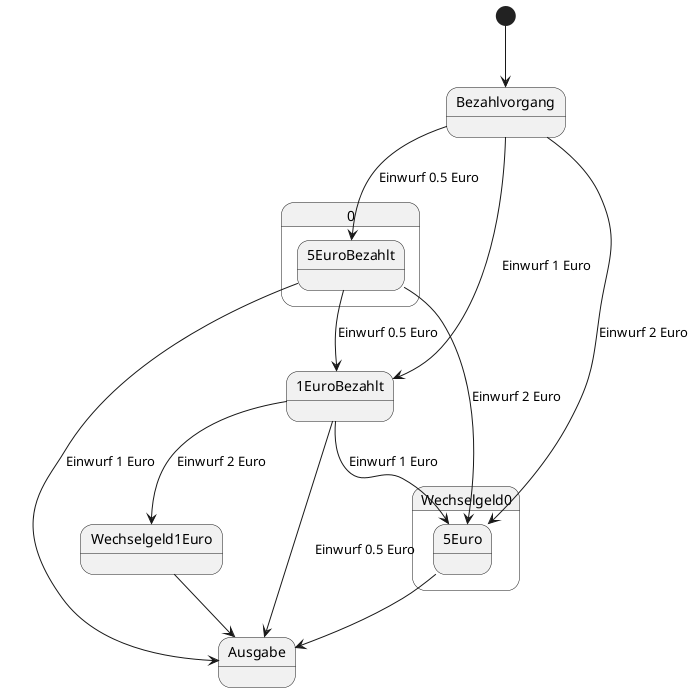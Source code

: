 @startuml
[*] --> Bezahlvorgang

Bezahlvorgang --> 0.5EuroBezahlt: Einwurf 0.5 Euro
0.5EuroBezahlt --> 1EuroBezahlt: Einwurf 0.5 Euro
0.5EuroBezahlt --> Ausgabe: Einwurf 1 Euro
0.5EuroBezahlt --> Wechselgeld0.5Euro: Einwurf 2 Euro

Bezahlvorgang --> 1EuroBezahlt: Einwurf 1 Euro
1EuroBezahlt --> Ausgabe: Einwurf 0.5 Euro
1EuroBezahlt --> Wechselgeld0.5Euro: Einwurf 1 Euro
1EuroBezahlt --> Wechselgeld1Euro: Einwurf 2 Euro

Bezahlvorgang --> Wechselgeld0.5Euro: Einwurf 2 Euro

Wechselgeld0.5Euro --> Ausgabe
Wechselgeld1Euro --> Ausgabe

@enduml